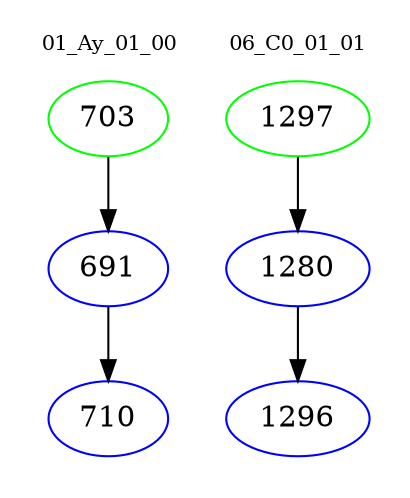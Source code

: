 digraph{
subgraph cluster_0 {
color = white
label = "01_Ay_01_00";
fontsize=10;
T0_703 [label="703", color="green"]
T0_703 -> T0_691 [color="black"]
T0_691 [label="691", color="blue"]
T0_691 -> T0_710 [color="black"]
T0_710 [label="710", color="blue"]
}
subgraph cluster_1 {
color = white
label = "06_C0_01_01";
fontsize=10;
T1_1297 [label="1297", color="green"]
T1_1297 -> T1_1280 [color="black"]
T1_1280 [label="1280", color="blue"]
T1_1280 -> T1_1296 [color="black"]
T1_1296 [label="1296", color="blue"]
}
}
